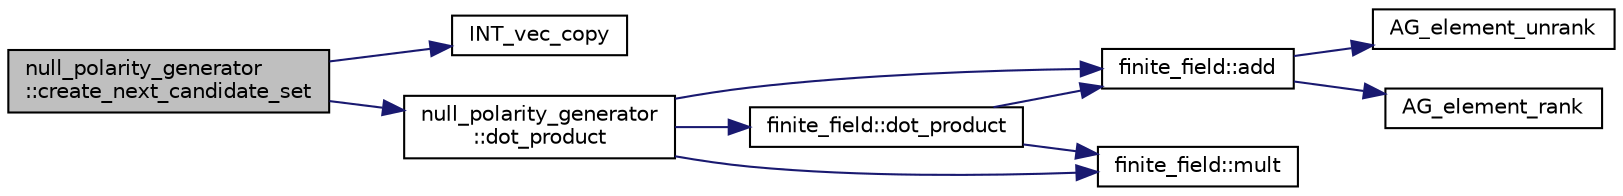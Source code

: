digraph "null_polarity_generator::create_next_candidate_set"
{
  edge [fontname="Helvetica",fontsize="10",labelfontname="Helvetica",labelfontsize="10"];
  node [fontname="Helvetica",fontsize="10",shape=record];
  rankdir="LR";
  Node39 [label="null_polarity_generator\l::create_next_candidate_set",height=0.2,width=0.4,color="black", fillcolor="grey75", style="filled", fontcolor="black"];
  Node39 -> Node40 [color="midnightblue",fontsize="10",style="solid",fontname="Helvetica"];
  Node40 [label="INT_vec_copy",height=0.2,width=0.4,color="black", fillcolor="white", style="filled",URL="$df/dbf/sajeeb_8_c.html#ac2d875e27e009af6ec04d17254d11075"];
  Node39 -> Node41 [color="midnightblue",fontsize="10",style="solid",fontname="Helvetica"];
  Node41 [label="null_polarity_generator\l::dot_product",height=0.2,width=0.4,color="black", fillcolor="white", style="filled",URL="$df/db3/classnull__polarity__generator.html#a8a0397a06453c99aa2265c0d91262654"];
  Node41 -> Node42 [color="midnightblue",fontsize="10",style="solid",fontname="Helvetica"];
  Node42 [label="finite_field::add",height=0.2,width=0.4,color="black", fillcolor="white", style="filled",URL="$df/d5a/classfinite__field.html#a8f12328a27500f3c7be0c849ebbc9d14"];
  Node42 -> Node43 [color="midnightblue",fontsize="10",style="solid",fontname="Helvetica"];
  Node43 [label="AG_element_unrank",height=0.2,width=0.4,color="black", fillcolor="white", style="filled",URL="$d4/d67/geometry_8h.html#a4a33b86c87b2879b97cfa1327abe2885"];
  Node42 -> Node44 [color="midnightblue",fontsize="10",style="solid",fontname="Helvetica"];
  Node44 [label="AG_element_rank",height=0.2,width=0.4,color="black", fillcolor="white", style="filled",URL="$d4/d67/geometry_8h.html#ab2ac908d07dd8038fd996e26bdc75c17"];
  Node41 -> Node45 [color="midnightblue",fontsize="10",style="solid",fontname="Helvetica"];
  Node45 [label="finite_field::mult",height=0.2,width=0.4,color="black", fillcolor="white", style="filled",URL="$df/d5a/classfinite__field.html#a24fb5917aa6d4d656fd855b7f44a13b0"];
  Node41 -> Node46 [color="midnightblue",fontsize="10",style="solid",fontname="Helvetica"];
  Node46 [label="finite_field::dot_product",height=0.2,width=0.4,color="black", fillcolor="white", style="filled",URL="$df/d5a/classfinite__field.html#aeb74732fc0776cb87ec8419e5ea7ad97"];
  Node46 -> Node45 [color="midnightblue",fontsize="10",style="solid",fontname="Helvetica"];
  Node46 -> Node42 [color="midnightblue",fontsize="10",style="solid",fontname="Helvetica"];
}
